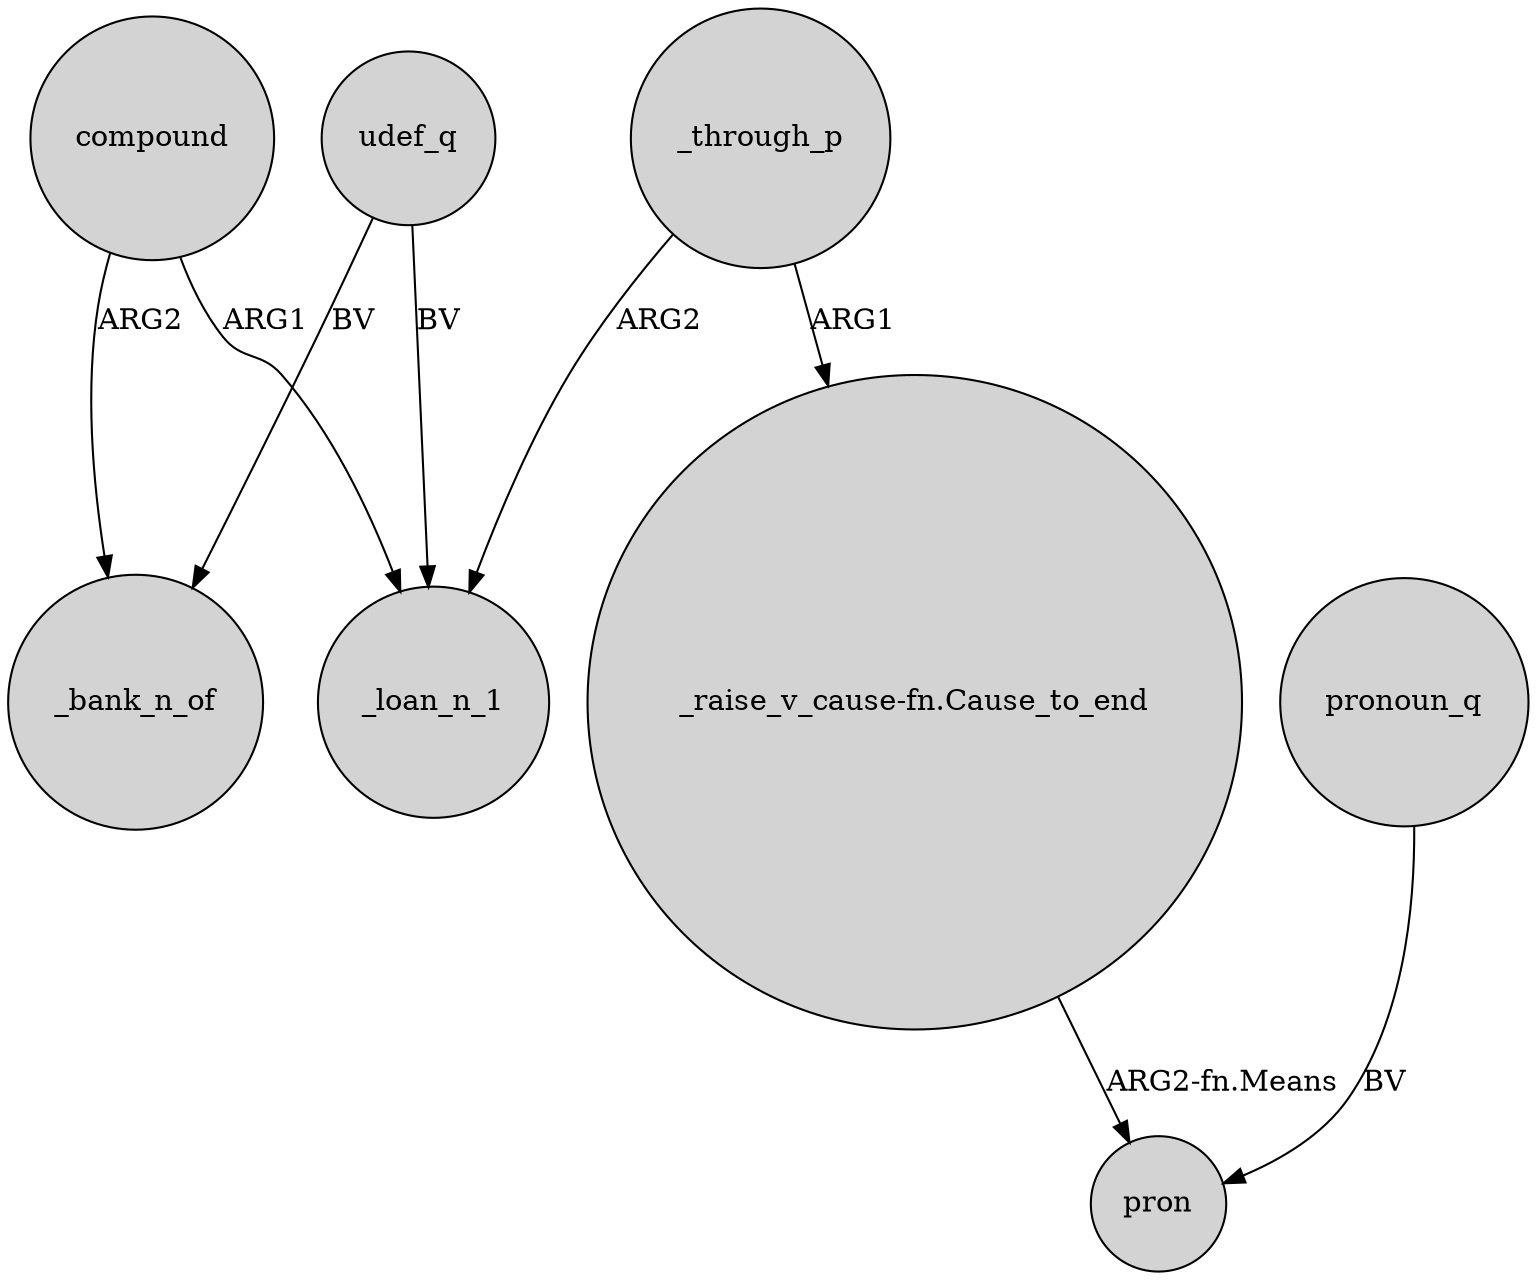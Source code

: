 digraph {
	node [shape=circle style=filled]
	udef_q -> _bank_n_of [label=BV]
	compound -> _loan_n_1 [label=ARG1]
	"_raise_v_cause-fn.Cause_to_end" -> pron [label="ARG2-fn.Means"]
	_through_p -> _loan_n_1 [label=ARG2]
	_through_p -> "_raise_v_cause-fn.Cause_to_end" [label=ARG1]
	pronoun_q -> pron [label=BV]
	compound -> _bank_n_of [label=ARG2]
	udef_q -> _loan_n_1 [label=BV]
}
